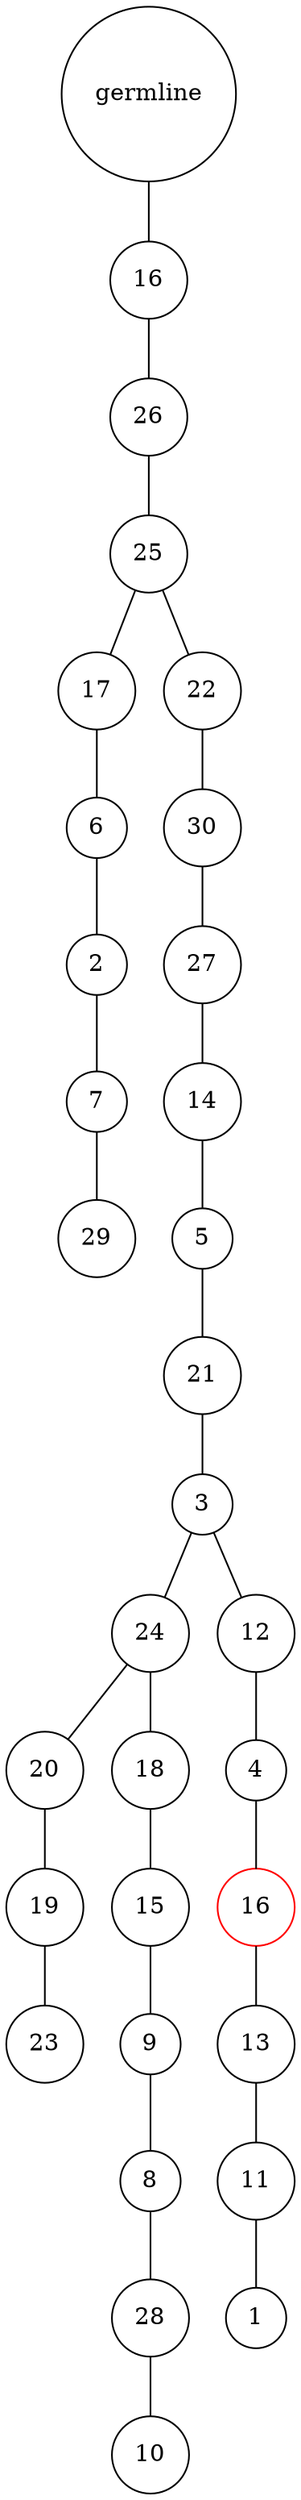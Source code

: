 graph {
	rankdir=UD;
	splines=line;
	node [shape=circle]
	"0x7fc1ca36ba60" [label="germline"];
	"0x7fc1ca36ba90" [label="16"];
	"0x7fc1ca36ba60" -- "0x7fc1ca36ba90" ;
	"0x7fc1ca36bac0" [label="26"];
	"0x7fc1ca36ba90" -- "0x7fc1ca36bac0" ;
	"0x7fc1ca36baf0" [label="25"];
	"0x7fc1ca36bac0" -- "0x7fc1ca36baf0" ;
	"0x7fc1ca36bb20" [label="17"];
	"0x7fc1ca36baf0" -- "0x7fc1ca36bb20" ;
	"0x7fc1ca36bb50" [label="6"];
	"0x7fc1ca36bb20" -- "0x7fc1ca36bb50" ;
	"0x7fc1ca36bb80" [label="2"];
	"0x7fc1ca36bb50" -- "0x7fc1ca36bb80" ;
	"0x7fc1ca36bbb0" [label="7"];
	"0x7fc1ca36bb80" -- "0x7fc1ca36bbb0" ;
	"0x7fc1ca36bbe0" [label="29"];
	"0x7fc1ca36bbb0" -- "0x7fc1ca36bbe0" ;
	"0x7fc1ca36bc10" [label="22"];
	"0x7fc1ca36baf0" -- "0x7fc1ca36bc10" ;
	"0x7fc1ca36bc40" [label="30"];
	"0x7fc1ca36bc10" -- "0x7fc1ca36bc40" ;
	"0x7fc1ca36bc70" [label="27"];
	"0x7fc1ca36bc40" -- "0x7fc1ca36bc70" ;
	"0x7fc1ca36bca0" [label="14"];
	"0x7fc1ca36bc70" -- "0x7fc1ca36bca0" ;
	"0x7fc1ca36bcd0" [label="5"];
	"0x7fc1ca36bca0" -- "0x7fc1ca36bcd0" ;
	"0x7fc1ca36bd00" [label="21"];
	"0x7fc1ca36bcd0" -- "0x7fc1ca36bd00" ;
	"0x7fc1ca36bd30" [label="3"];
	"0x7fc1ca36bd00" -- "0x7fc1ca36bd30" ;
	"0x7fc1ca36bd60" [label="24"];
	"0x7fc1ca36bd30" -- "0x7fc1ca36bd60" ;
	"0x7fc1ca36bd90" [label="20"];
	"0x7fc1ca36bd60" -- "0x7fc1ca36bd90" ;
	"0x7fc1ca36bdc0" [label="19"];
	"0x7fc1ca36bd90" -- "0x7fc1ca36bdc0" ;
	"0x7fc1ca36bdf0" [label="23"];
	"0x7fc1ca36bdc0" -- "0x7fc1ca36bdf0" ;
	"0x7fc1ca36be20" [label="18"];
	"0x7fc1ca36bd60" -- "0x7fc1ca36be20" ;
	"0x7fc1ca36be50" [label="15"];
	"0x7fc1ca36be20" -- "0x7fc1ca36be50" ;
	"0x7fc1ca36be80" [label="9"];
	"0x7fc1ca36be50" -- "0x7fc1ca36be80" ;
	"0x7fc1ca36beb0" [label="8"];
	"0x7fc1ca36be80" -- "0x7fc1ca36beb0" ;
	"0x7fc1ca36bee0" [label="28"];
	"0x7fc1ca36beb0" -- "0x7fc1ca36bee0" ;
	"0x7fc1ca36bf10" [label="10"];
	"0x7fc1ca36bee0" -- "0x7fc1ca36bf10" ;
	"0x7fc1ca36bf40" [label="12"];
	"0x7fc1ca36bd30" -- "0x7fc1ca36bf40" ;
	"0x7fc1ca36bf70" [label="4"];
	"0x7fc1ca36bf40" -- "0x7fc1ca36bf70" ;
	"0x7fc1ca36bfa0" [label="16",color="red"];
	"0x7fc1ca36bf70" -- "0x7fc1ca36bfa0" ;
	"0x7fc1ca36bfd0" [label="13"];
	"0x7fc1ca36bfa0" -- "0x7fc1ca36bfd0" ;
	"0x7fc1ca2f9040" [label="11"];
	"0x7fc1ca36bfd0" -- "0x7fc1ca2f9040" ;
	"0x7fc1ca2f9070" [label="1"];
	"0x7fc1ca2f9040" -- "0x7fc1ca2f9070" ;
}
